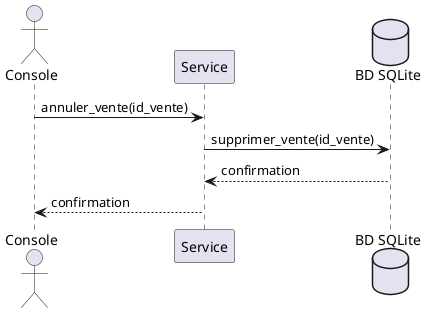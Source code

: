 @startuml Gérer les retours (annuler une vente)
actor Console
participant Service
database "BD SQLite" as DB

Console -> Service : annuler_vente(id_vente)
Service -> DB : supprimer_vente(id_vente)
DB --> Service : confirmation
Service --> Console : confirmation
@enduml
